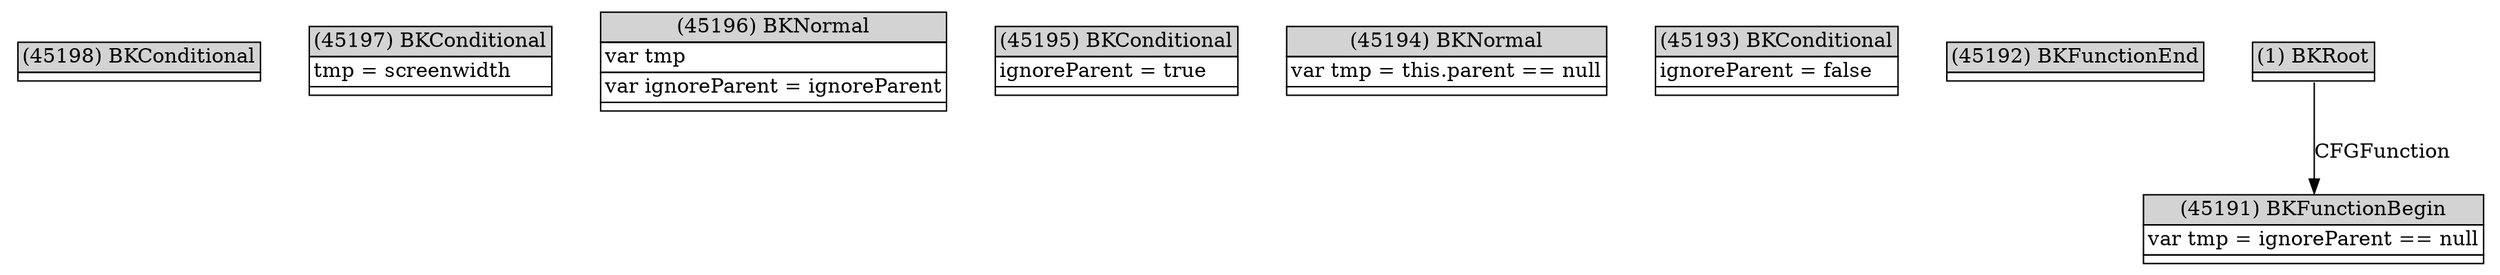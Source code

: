 digraph graphname {
	node [shape=plaintext];
n45198[label=<<table BORDER="0" CELLBORDER="1" CELLSPACING="0">
	<tr><td port="in" bgcolor="lightgray">(45198) BKConditional</td></tr>
	<tr><td port="out"></td></tr>
</table>>];
n45197[label=<<table BORDER="0" CELLBORDER="1" CELLSPACING="0">
	<tr><td port="in" bgcolor="lightgray">(45197) BKConditional</td></tr>
	<tr><td port="e0" align="left">tmp = screenwidth</td></tr>
	<tr><td port="out"></td></tr>
</table>>];
n45196[label=<<table BORDER="0" CELLBORDER="1" CELLSPACING="0">
	<tr><td port="in" bgcolor="lightgray">(45196) BKNormal</td></tr>
	<tr><td port="e0" align="left">var tmp</td></tr>
	<tr><td port="e1" align="left">var ignoreParent = ignoreParent</td></tr>
	<tr><td port="out"></td></tr>
</table>>];
n45195[label=<<table BORDER="0" CELLBORDER="1" CELLSPACING="0">
	<tr><td port="in" bgcolor="lightgray">(45195) BKConditional</td></tr>
	<tr><td port="e0" align="left">ignoreParent = true</td></tr>
	<tr><td port="out"></td></tr>
</table>>];
n45194[label=<<table BORDER="0" CELLBORDER="1" CELLSPACING="0">
	<tr><td port="in" bgcolor="lightgray">(45194) BKNormal</td></tr>
	<tr><td port="e0" align="left">var tmp = this.parent == null</td></tr>
	<tr><td port="out"></td></tr>
</table>>];
n45193[label=<<table BORDER="0" CELLBORDER="1" CELLSPACING="0">
	<tr><td port="in" bgcolor="lightgray">(45193) BKConditional</td></tr>
	<tr><td port="e0" align="left">ignoreParent = false</td></tr>
	<tr><td port="out"></td></tr>
</table>>];
n45192[label=<<table BORDER="0" CELLBORDER="1" CELLSPACING="0">
	<tr><td port="in" bgcolor="lightgray">(45192) BKFunctionEnd</td></tr>
	<tr><td port="out"></td></tr>
</table>>];
n45191[label=<<table BORDER="0" CELLBORDER="1" CELLSPACING="0">
	<tr><td port="in" bgcolor="lightgray">(45191) BKFunctionBegin</td></tr>
	<tr><td port="e0" align="left">var tmp = ignoreParent == null</td></tr>
	<tr><td port="out"></td></tr>
</table>>];
n1[label=<<table BORDER="0" CELLBORDER="1" CELLSPACING="0">
	<tr><td port="in" bgcolor="lightgray">(1) BKRoot</td></tr>
	<tr><td port="out"></td></tr>
</table>>];
n1:out -> n45191:in[label="CFGFunction"];
}
